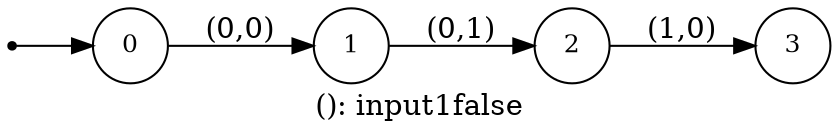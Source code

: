 digraph G {
label = "(): input1false";
rankdir = LR;
node [shape = circle, label="0", fontsize=12]0;
node [shape = circle, label="1", fontsize=12]1;
node [shape = circle, label="2", fontsize=12]2;
node [shape = circle, label="3", fontsize=12]3;
node [shape = point ]; qi
qi ->0;
0 -> 1[ label = "(0,0)"];
1 -> 2[ label = "(0,1)"];
2 -> 3[ label = "(1,0)"];
}
